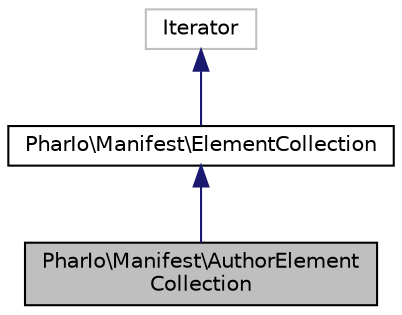 digraph "PharIo\Manifest\AuthorElementCollection"
{
  edge [fontname="Helvetica",fontsize="10",labelfontname="Helvetica",labelfontsize="10"];
  node [fontname="Helvetica",fontsize="10",shape=record];
  Node0 [label="PharIo\\Manifest\\AuthorElement\lCollection",height=0.2,width=0.4,color="black", fillcolor="grey75", style="filled", fontcolor="black"];
  Node1 -> Node0 [dir="back",color="midnightblue",fontsize="10",style="solid",fontname="Helvetica"];
  Node1 [label="PharIo\\Manifest\\ElementCollection",height=0.2,width=0.4,color="black", fillcolor="white", style="filled",URL="$classPharIo_1_1Manifest_1_1ElementCollection.html"];
  Node2 -> Node1 [dir="back",color="midnightblue",fontsize="10",style="solid",fontname="Helvetica"];
  Node2 [label="Iterator",height=0.2,width=0.4,color="grey75", fillcolor="white", style="filled"];
}
